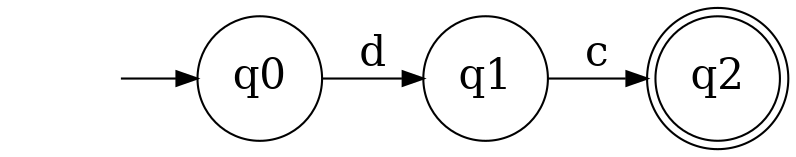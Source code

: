 digraph "automatas/Aritméticos/dc" {
	graph [rankdir=LR]
	node [fontsize=20]
	edge [fontsize="20pt"]
	"" [label="" shape=plaintext]
	q2 [label=q2 shape=doublecircle]
	q0 [label=q0 shape=circle]
	q1 [label=q1 shape=circle]
	"" -> q0 [label=""]
	q0 -> q1 [label=d]
	q1 -> q2 [label=c]
}
